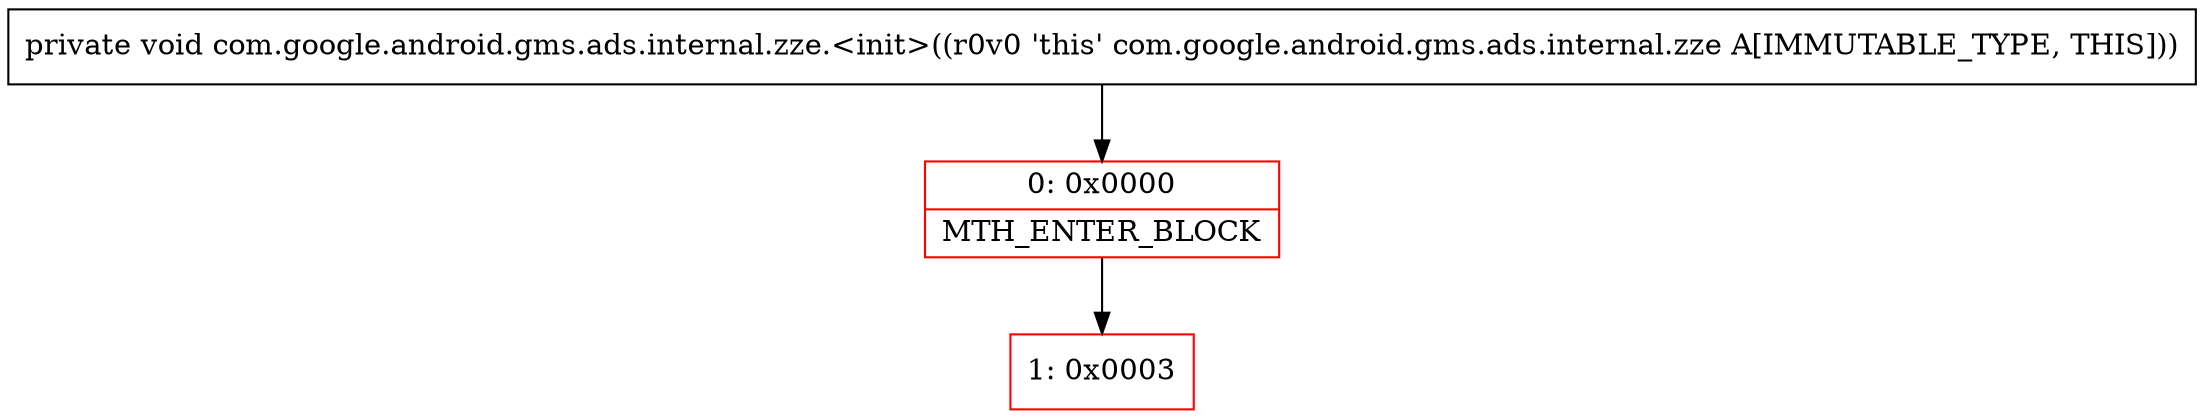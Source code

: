 digraph "CFG forcom.google.android.gms.ads.internal.zze.\<init\>()V" {
subgraph cluster_Region_1001451672 {
label = "R(0)";
node [shape=record,color=blue];
}
Node_0 [shape=record,color=red,label="{0\:\ 0x0000|MTH_ENTER_BLOCK\l}"];
Node_1 [shape=record,color=red,label="{1\:\ 0x0003}"];
MethodNode[shape=record,label="{private void com.google.android.gms.ads.internal.zze.\<init\>((r0v0 'this' com.google.android.gms.ads.internal.zze A[IMMUTABLE_TYPE, THIS])) }"];
MethodNode -> Node_0;
Node_0 -> Node_1;
}

